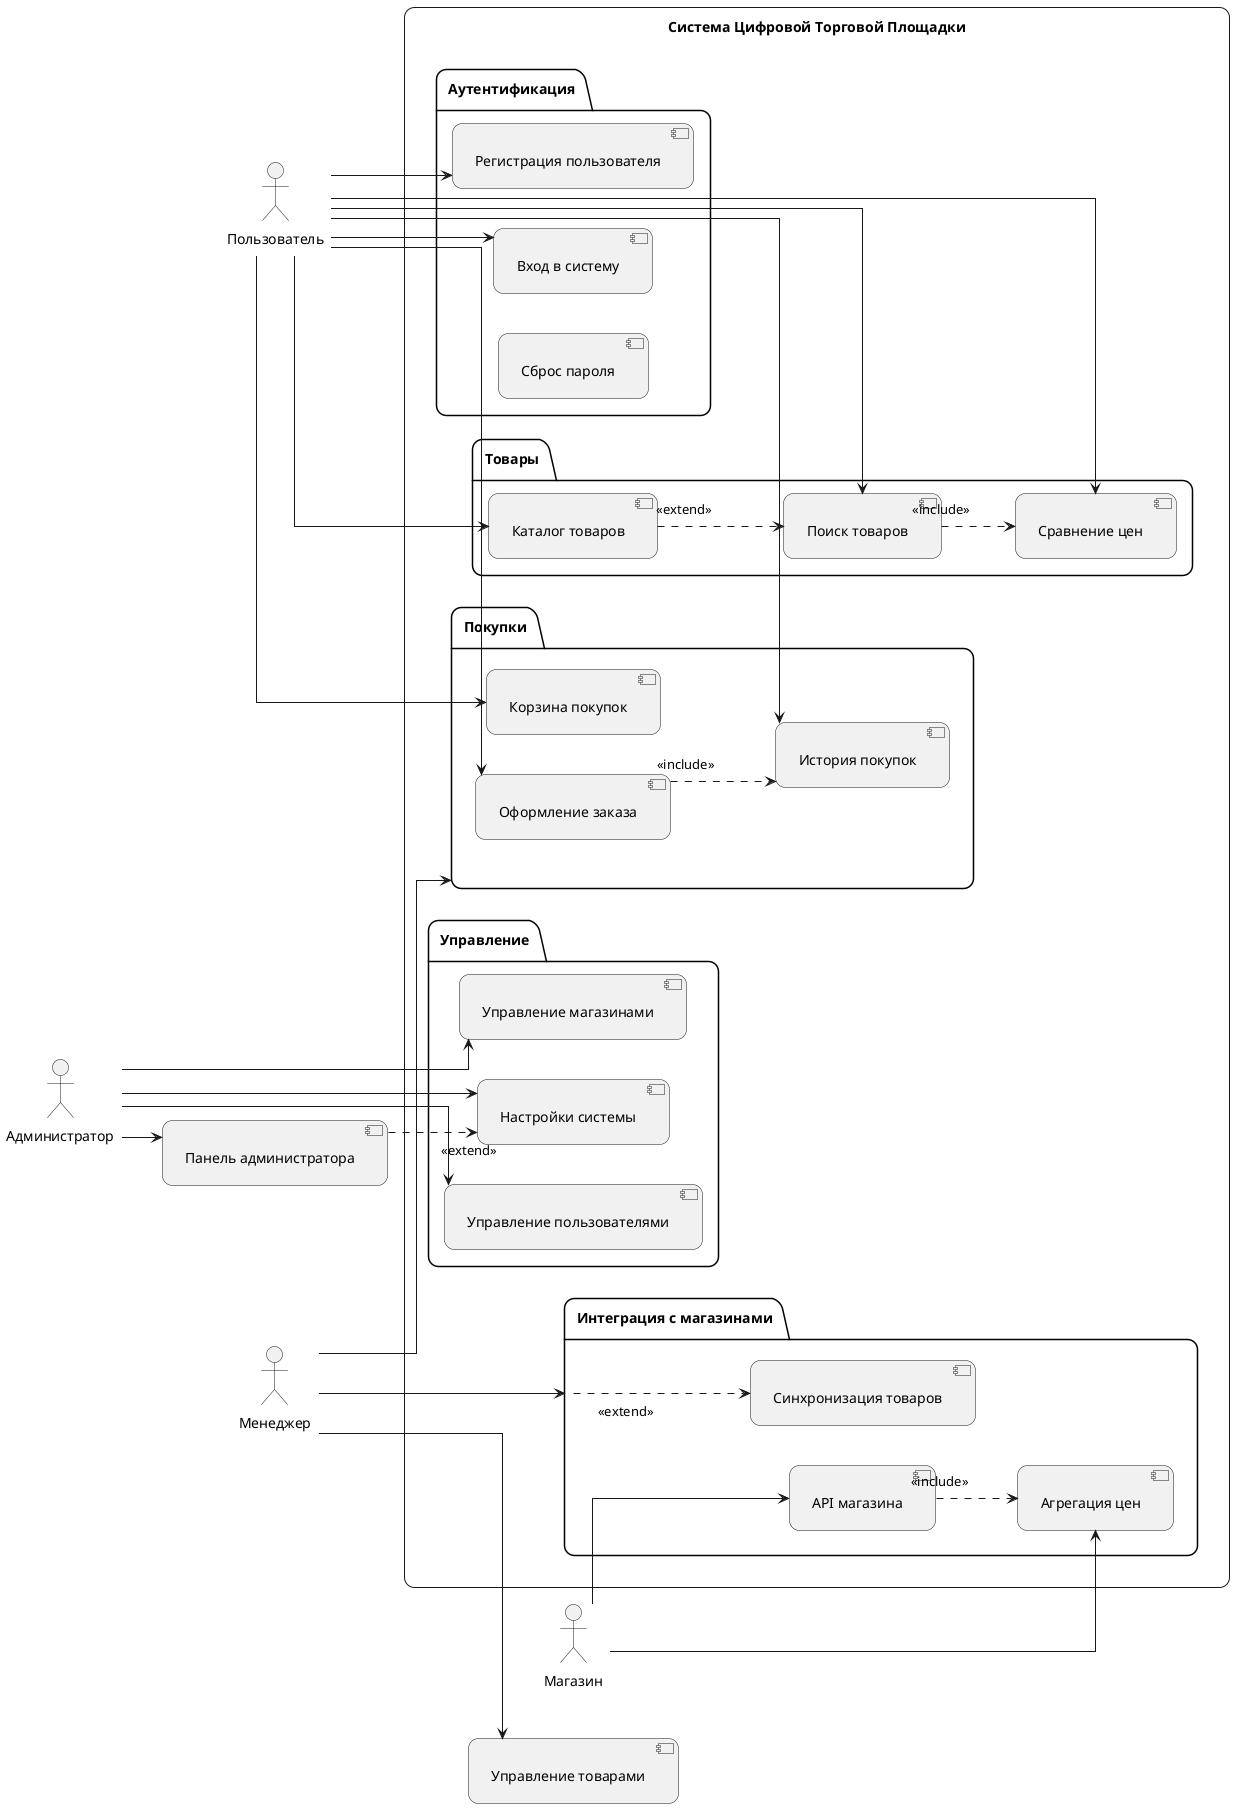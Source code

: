@startuml
' Сбалансированная диаграмма: не слишком высокая и не слишком широкая

left to right direction
skinparam linetype ortho
skinparam nodesep 40
skinparam ranksep 40
skinparam padding 8
skinparam roundcorner 20

actor "Пользователь" as user
actor "Менеджер" as manager
actor "Администратор" as admin
actor "Магазин" as market

rectangle "Система Цифровой Торговой Площадки" {
    ' Первый ряд пакетов
    package "Аутентификация" {
        [Регистрация пользователя]
        [Вход в систему]
        [Сброс пароля]
    }
    package "Товары" {
        [Каталог товаров]
        [Поиск товаров]
        [Сравнение цен]
    }
    package "Покупки" {
        [Корзина покупок]
        [Оформление заказа]
        [История покупок]
    }
    ' Второй ряд пакетов
    package "Интеграция с магазинами" {
        [API магазина]
        [Агрегация цен]
        [Синхронизация товаров]
    }
    package "Управление" {
        [Управление пользователями]
        [Управление магазинами]
        [Настройки системы]
    }
}

' Связи пользователя
user --> [Регистрация пользователя]
user --> [Вход в систему]
user --> [Каталог товаров]
user --> [Поиск товаров]
user --> [Сравнение цен]
user --> [Корзина покупок]
user --> [Оформление заказа]
user --> [История покупок]

' Связи менеджера
manager --> [Управление товарами]
manager --> [Интеграция с магазинами]
manager --> [Покупки]

' Связи администратора
admin --> [Панель администратора]
admin --> [Управление пользователями]
admin --> [Управление магазинами]
admin --> [Настройки системы]

' Связи магазина
market --> [API магазина]
market --> [Агрегация цен]

' Включения и расширения
[Поиск товаров] ..> [Сравнение цен] : <<include>>
[Оформление заказа] ..> [История покупок] : <<include>>
[API магазина] ..> [Агрегация цен] : <<include>>
[Каталог товаров] ..> [Поиск товаров] : <<extend>>
[Интеграция с магазинами] ..> [Синхронизация товаров] : <<extend>>
[Панель администратора] ..> [Настройки системы] : <<extend>>
@enduml 